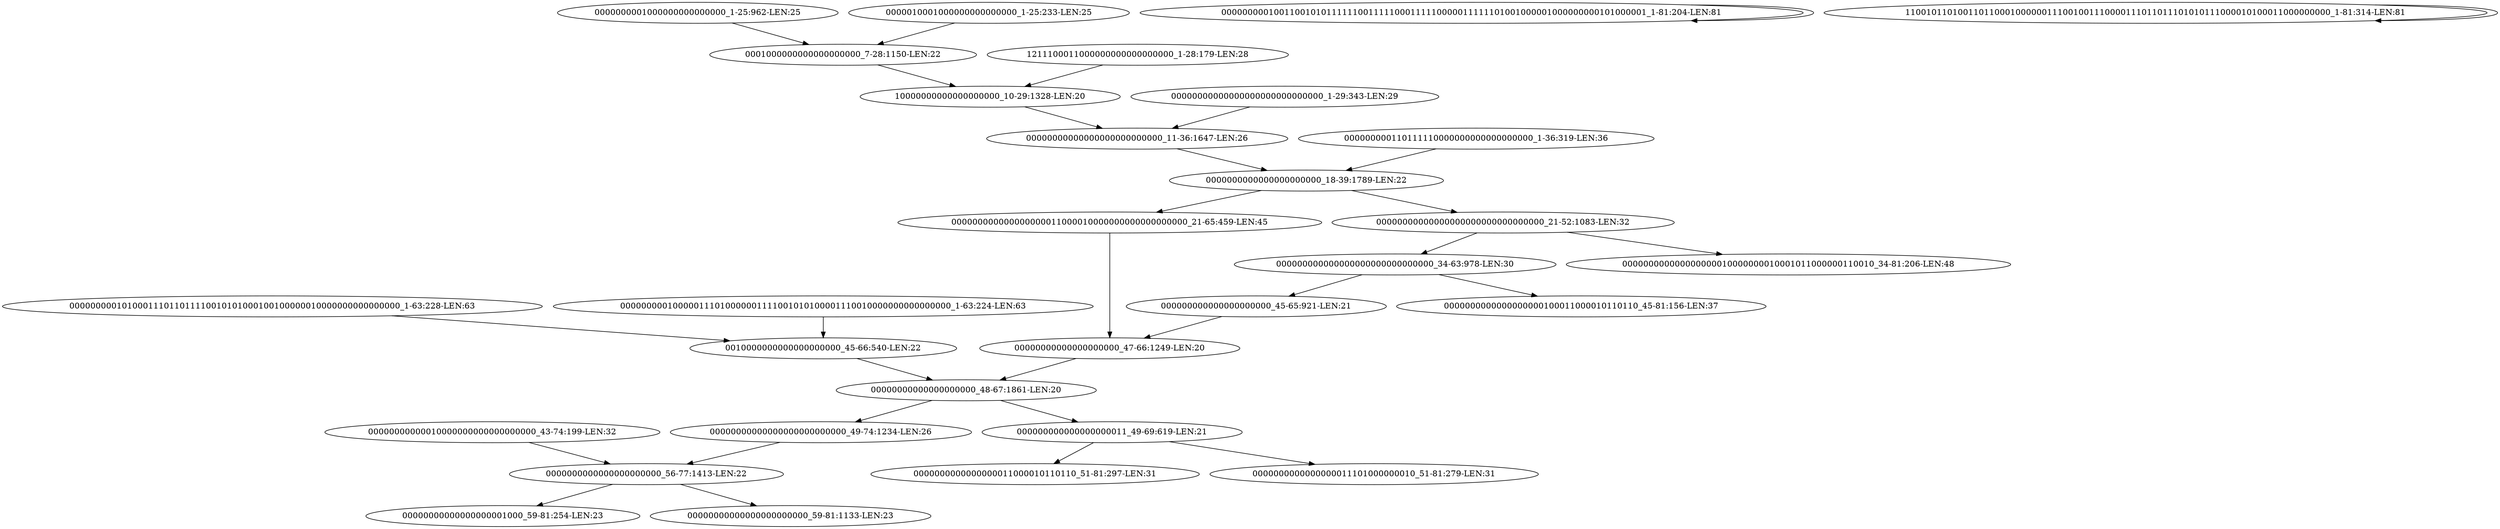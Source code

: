 digraph G {
    "000000000000000000000_45-65:921-LEN:21" -> "00000000000000000000_47-66:1249-LEN:20";
    "0000000000000000000000_18-39:1789-LEN:22" -> "000000000000000000011000010000000000000000000_21-65:459-LEN:45";
    "0000000000000000000000_18-39:1789-LEN:22" -> "00000000000000000000000000000000_21-52:1083-LEN:32";
    "000000000101000111011011110010101000100100000010000000000000000_1-63:228-LEN:63" -> "0010000000000000000000_45-66:540-LEN:22";
    "000000000100110010101111110011111000111110000011111101001000001000000000101000001_1-81:204-LEN:81" -> "000000000100110010101111110011111000111110000011111101001000001000000000101000001_1-81:204-LEN:81";
    "0001000000000000000000_7-28:1150-LEN:22" -> "10000000000000000000_10-29:1328-LEN:20";
    "0000000000000000000000_56-77:1413-LEN:22" -> "00000000000000000001000_59-81:254-LEN:23";
    "0000000000000000000000_56-77:1413-LEN:22" -> "00000000000000000000000_59-81:1133-LEN:23";
    "000000000000000000011000010000000000000000000_21-65:459-LEN:45" -> "00000000000000000000_47-66:1249-LEN:20";
    "00000000000000000000_47-66:1249-LEN:20" -> "00000000000000000000_48-67:1861-LEN:20";
    "000000000000000000011_49-69:619-LEN:21" -> "0000000000000000011000010110110_51-81:297-LEN:31";
    "000000000000000000011_49-69:619-LEN:21" -> "0000000000000000011101000000010_51-81:279-LEN:31";
    "00000000000000000000_48-67:1861-LEN:20" -> "000000000000000000011_49-69:619-LEN:21";
    "00000000000000000000_48-67:1861-LEN:20" -> "00000000000000000000000000_49-74:1234-LEN:26";
    "10000000000000000000_10-29:1328-LEN:20" -> "00000000000000000000000000_11-36:1647-LEN:26";
    "000000000000000000000000000000_34-63:978-LEN:30" -> "000000000000000000000_45-65:921-LEN:21";
    "000000000000000000000000000000_34-63:978-LEN:30" -> "0000000000000000000100011000010110110_45-81:156-LEN:37";
    "000000000100000111010000001111001010100001110010000000000000000_1-63:224-LEN:63" -> "0010000000000000000000_45-66:540-LEN:22";
    "0000000001000000000000000_1-25:962-LEN:25" -> "0001000000000000000000_7-28:1150-LEN:22";
    "00000000000000000000000000_11-36:1647-LEN:26" -> "0000000000000000000000_18-39:1789-LEN:22";
    "00000000000010000000000000000000_43-74:199-LEN:32" -> "0000000000000000000000_56-77:1413-LEN:22";
    "00000000000000000000000000000000_21-52:1083-LEN:32" -> "000000000000000000000000000000_34-63:978-LEN:30";
    "00000000000000000000000000000000_21-52:1083-LEN:32" -> "000000000000000000010000000010001011000000110010_34-81:206-LEN:48";
    "000000000110111110000000000000000000_1-36:319-LEN:36" -> "0000000000000000000000_18-39:1789-LEN:22";
    "00000000000000000000000000_49-74:1234-LEN:26" -> "0000000000000000000000_56-77:1413-LEN:22";
    "00000000000000000000000000000_1-29:343-LEN:29" -> "00000000000000000000000000_11-36:1647-LEN:26";
    "0000010001000000000000000_1-25:233-LEN:25" -> "0001000000000000000000_7-28:1150-LEN:22";
    "110010110100110110001000000111001001110000111011011101010111000010100011000000000_1-81:314-LEN:81" -> "110010110100110110001000000111001001110000111011011101010111000010100011000000000_1-81:314-LEN:81";
    "1211100011000000000000000000_1-28:179-LEN:28" -> "10000000000000000000_10-29:1328-LEN:20";
    "0010000000000000000000_45-66:540-LEN:22" -> "00000000000000000000_48-67:1861-LEN:20";
}
